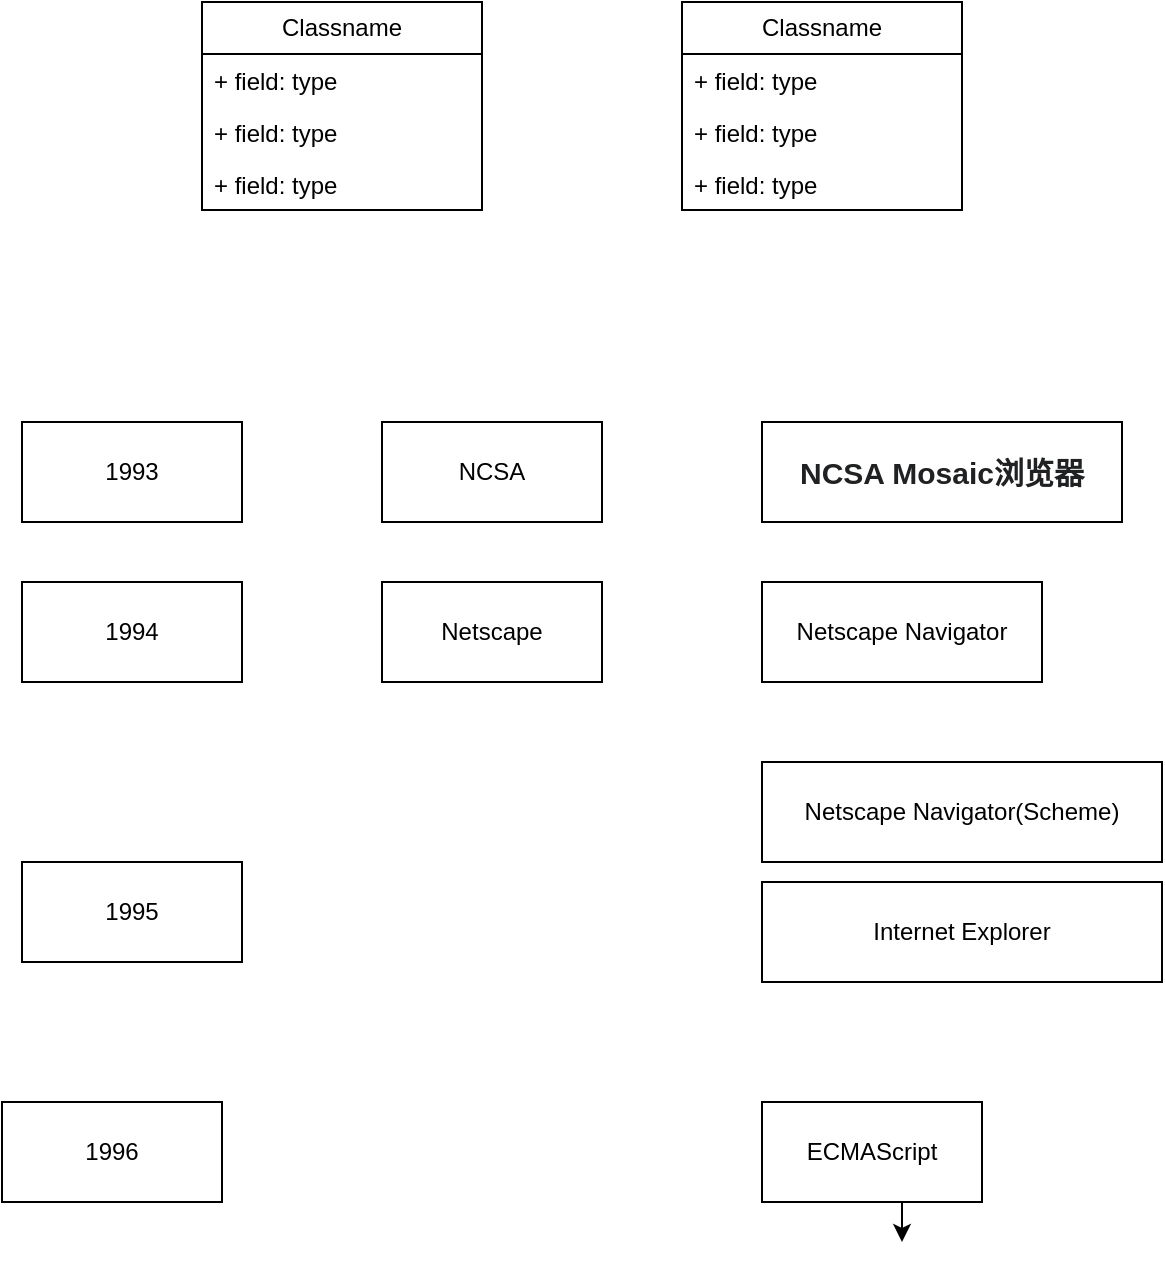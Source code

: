<mxfile version="22.0.0" type="github">
  <diagram id="C5RBs43oDa-KdzZeNtuy" name="Page-1">
    <mxGraphModel dx="1221" dy="638" grid="1" gridSize="10" guides="1" tooltips="1" connect="1" arrows="1" fold="1" page="1" pageScale="1" pageWidth="827" pageHeight="1169" math="0" shadow="0">
      <root>
        <mxCell id="WIyWlLk6GJQsqaUBKTNV-0" />
        <mxCell id="WIyWlLk6GJQsqaUBKTNV-1" parent="WIyWlLk6GJQsqaUBKTNV-0" />
        <mxCell id="XQqU8_fuEXHLvdF2vksN-0" value="Classname" style="swimlane;fontStyle=0;childLayout=stackLayout;horizontal=1;startSize=26;fillColor=none;horizontalStack=0;resizeParent=1;resizeParentMax=0;resizeLast=0;collapsible=1;marginBottom=0;whiteSpace=wrap;html=1;" vertex="1" parent="WIyWlLk6GJQsqaUBKTNV-1">
          <mxGeometry x="200" y="140" width="140" height="104" as="geometry" />
        </mxCell>
        <mxCell id="XQqU8_fuEXHLvdF2vksN-1" value="+ field: type" style="text;strokeColor=none;fillColor=none;align=left;verticalAlign=top;spacingLeft=4;spacingRight=4;overflow=hidden;rotatable=0;points=[[0,0.5],[1,0.5]];portConstraint=eastwest;whiteSpace=wrap;html=1;" vertex="1" parent="XQqU8_fuEXHLvdF2vksN-0">
          <mxGeometry y="26" width="140" height="26" as="geometry" />
        </mxCell>
        <mxCell id="XQqU8_fuEXHLvdF2vksN-2" value="+ field: type" style="text;strokeColor=none;fillColor=none;align=left;verticalAlign=top;spacingLeft=4;spacingRight=4;overflow=hidden;rotatable=0;points=[[0,0.5],[1,0.5]];portConstraint=eastwest;whiteSpace=wrap;html=1;" vertex="1" parent="XQqU8_fuEXHLvdF2vksN-0">
          <mxGeometry y="52" width="140" height="26" as="geometry" />
        </mxCell>
        <mxCell id="XQqU8_fuEXHLvdF2vksN-3" value="+ field: type" style="text;strokeColor=none;fillColor=none;align=left;verticalAlign=top;spacingLeft=4;spacingRight=4;overflow=hidden;rotatable=0;points=[[0,0.5],[1,0.5]];portConstraint=eastwest;whiteSpace=wrap;html=1;" vertex="1" parent="XQqU8_fuEXHLvdF2vksN-0">
          <mxGeometry y="78" width="140" height="26" as="geometry" />
        </mxCell>
        <mxCell id="XQqU8_fuEXHLvdF2vksN-4" value="Classname" style="swimlane;fontStyle=0;childLayout=stackLayout;horizontal=1;startSize=26;fillColor=none;horizontalStack=0;resizeParent=1;resizeParentMax=0;resizeLast=0;collapsible=1;marginBottom=0;whiteSpace=wrap;html=1;" vertex="1" parent="WIyWlLk6GJQsqaUBKTNV-1">
          <mxGeometry x="440" y="140" width="140" height="104" as="geometry" />
        </mxCell>
        <mxCell id="XQqU8_fuEXHLvdF2vksN-5" value="+ field: type" style="text;strokeColor=none;fillColor=none;align=left;verticalAlign=top;spacingLeft=4;spacingRight=4;overflow=hidden;rotatable=0;points=[[0,0.5],[1,0.5]];portConstraint=eastwest;whiteSpace=wrap;html=1;" vertex="1" parent="XQqU8_fuEXHLvdF2vksN-4">
          <mxGeometry y="26" width="140" height="26" as="geometry" />
        </mxCell>
        <mxCell id="XQqU8_fuEXHLvdF2vksN-6" value="+ field: type" style="text;strokeColor=none;fillColor=none;align=left;verticalAlign=top;spacingLeft=4;spacingRight=4;overflow=hidden;rotatable=0;points=[[0,0.5],[1,0.5]];portConstraint=eastwest;whiteSpace=wrap;html=1;" vertex="1" parent="XQqU8_fuEXHLvdF2vksN-4">
          <mxGeometry y="52" width="140" height="26" as="geometry" />
        </mxCell>
        <mxCell id="XQqU8_fuEXHLvdF2vksN-7" value="+ field: type" style="text;strokeColor=none;fillColor=none;align=left;verticalAlign=top;spacingLeft=4;spacingRight=4;overflow=hidden;rotatable=0;points=[[0,0.5],[1,0.5]];portConstraint=eastwest;whiteSpace=wrap;html=1;" vertex="1" parent="XQqU8_fuEXHLvdF2vksN-4">
          <mxGeometry y="78" width="140" height="26" as="geometry" />
        </mxCell>
        <mxCell id="XQqU8_fuEXHLvdF2vksN-8" value="1993" style="html=1;whiteSpace=wrap;" vertex="1" parent="WIyWlLk6GJQsqaUBKTNV-1">
          <mxGeometry x="110" y="350" width="110" height="50" as="geometry" />
        </mxCell>
        <mxCell id="XQqU8_fuEXHLvdF2vksN-9" value="1994" style="html=1;whiteSpace=wrap;" vertex="1" parent="WIyWlLk6GJQsqaUBKTNV-1">
          <mxGeometry x="110" y="430" width="110" height="50" as="geometry" />
        </mxCell>
        <mxCell id="XQqU8_fuEXHLvdF2vksN-10" value="1995" style="html=1;whiteSpace=wrap;" vertex="1" parent="WIyWlLk6GJQsqaUBKTNV-1">
          <mxGeometry x="110" y="570" width="110" height="50" as="geometry" />
        </mxCell>
        <mxCell id="XQqU8_fuEXHLvdF2vksN-11" value="1996" style="html=1;whiteSpace=wrap;" vertex="1" parent="WIyWlLk6GJQsqaUBKTNV-1">
          <mxGeometry x="100" y="690" width="110" height="50" as="geometry" />
        </mxCell>
        <mxCell id="XQqU8_fuEXHLvdF2vksN-12" value="&lt;b style=&quot;color: rgb(32, 33, 34); font-family: sans-serif; font-size: 15.008px; text-align: start; background-color: rgb(255, 255, 255);&quot;&gt;NCSA Mosaic浏览器&lt;/b&gt;" style="html=1;whiteSpace=wrap;" vertex="1" parent="WIyWlLk6GJQsqaUBKTNV-1">
          <mxGeometry x="480" y="350" width="180" height="50" as="geometry" />
        </mxCell>
        <mxCell id="XQqU8_fuEXHLvdF2vksN-13" value="NCSA" style="html=1;whiteSpace=wrap;" vertex="1" parent="WIyWlLk6GJQsqaUBKTNV-1">
          <mxGeometry x="290" y="350" width="110" height="50" as="geometry" />
        </mxCell>
        <mxCell id="XQqU8_fuEXHLvdF2vksN-14" value="Netscape" style="html=1;whiteSpace=wrap;" vertex="1" parent="WIyWlLk6GJQsqaUBKTNV-1">
          <mxGeometry x="290" y="430" width="110" height="50" as="geometry" />
        </mxCell>
        <mxCell id="XQqU8_fuEXHLvdF2vksN-15" value="Netscape Navigator" style="html=1;whiteSpace=wrap;" vertex="1" parent="WIyWlLk6GJQsqaUBKTNV-1">
          <mxGeometry x="480" y="430" width="140" height="50" as="geometry" />
        </mxCell>
        <mxCell id="XQqU8_fuEXHLvdF2vksN-17" value="Netscape Navigator(Scheme)" style="html=1;whiteSpace=wrap;" vertex="1" parent="WIyWlLk6GJQsqaUBKTNV-1">
          <mxGeometry x="480" y="520" width="200" height="50" as="geometry" />
        </mxCell>
        <mxCell id="XQqU8_fuEXHLvdF2vksN-18" value="Internet Explorer" style="html=1;whiteSpace=wrap;" vertex="1" parent="WIyWlLk6GJQsqaUBKTNV-1">
          <mxGeometry x="480" y="580" width="200" height="50" as="geometry" />
        </mxCell>
        <mxCell id="XQqU8_fuEXHLvdF2vksN-20" style="edgeStyle=orthogonalEdgeStyle;rounded=0;orthogonalLoop=1;jettySize=auto;html=1;exitX=0.5;exitY=1;exitDx=0;exitDy=0;" edge="1" parent="WIyWlLk6GJQsqaUBKTNV-1" source="XQqU8_fuEXHLvdF2vksN-19">
          <mxGeometry relative="1" as="geometry">
            <mxPoint x="550" y="760" as="targetPoint" />
          </mxGeometry>
        </mxCell>
        <mxCell id="XQqU8_fuEXHLvdF2vksN-19" value="ECMAScript" style="html=1;whiteSpace=wrap;" vertex="1" parent="WIyWlLk6GJQsqaUBKTNV-1">
          <mxGeometry x="480" y="690" width="110" height="50" as="geometry" />
        </mxCell>
      </root>
    </mxGraphModel>
  </diagram>
</mxfile>

